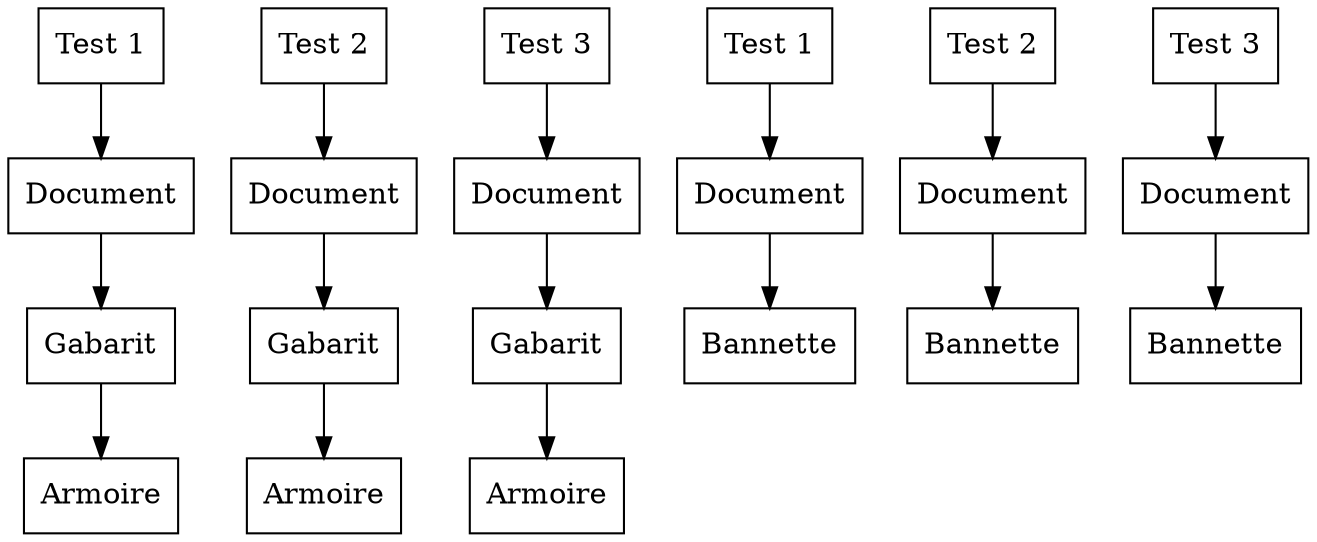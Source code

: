 digraph tests {
    test1_armoire[label="Test 1"; shape="box"];
    test2_armoire[label="Test 2"; shape="box"];
    test3_armoire[label="Test 3"; shape="box"];
    test1_bannette[label="Test 1"; shape="box"];
    test2_bannette[label="Test 2"; shape="box"];
    test3_bannette[label="Test 3"; shape="box"];

    test1_creerdocument_armoire[label="Document"; shape="box"];
    test2_creerdocument_armoire[label="Document"; shape="box"];
    test3_creerdocument_armoire[label="Document"; shape="box"];
    test1_creerdocument_bannette[label="Document"; shape="box"];
    test2_creerdocument_bannette[label="Document"; shape="box"];
    test3_creerdocument_bannette[label="Document"; shape="box"];

    test1_creergabarit_armoire[label="Gabarit"; shape="box"];
    test2_creergabarit_armoire[label="Gabarit"; shape="box"];
    test3_creergabarit_armoire[label="Gabarit"; shape="box"];
    test1_creerbannette[label="Bannette"; shape="box"];
    test2_creerbannette[label="Bannette"; shape="box"];
    test3_creerbannette[label="Bannette"; shape="box"];

    test1_creerarmoire[label="Armoire"; shape="box"];
    test2_creerarmoire[label="Armoire"; shape="box"];
    test3_creerarmoire[label="Armoire"; shape="box"];

    {rank=same; test1_armoire; test2_armoire; test3_armoire; test1_bannette; test2_bannette; test3_bannette}
    {rank=same; test1_creerdocument_armoire; test2_creerdocument_armoire; test3_creerdocument_armoire; test1_creerdocument_bannette; test2_creerdocument_bannette; test3_creerdocument_bannette}
    {rank=same; test1_creergabarit_armoire; test2_creergabarit_armoire; test3_creergabarit_armoire; test1_creerbannette; test2_creerbannette; test3_creerbannette}
    {rank=same; test1_creerarmoire; test2_creerarmoire; test3_creerarmoire}

    test1_armoire -> test1_creerdocument_armoire;
    test2_armoire -> test2_creerdocument_armoire;
    test3_armoire -> test3_creerdocument_armoire;
    test1_bannette -> test1_creerdocument_bannette;
    test2_bannette -> test2_creerdocument_bannette;
    test3_bannette -> test3_creerdocument_bannette;

    test1_creerdocument_armoire -> test1_creergabarit_armoire;
    test2_creerdocument_armoire -> test2_creergabarit_armoire;
    test3_creerdocument_armoire -> test3_creergabarit_armoire;
    test1_creerdocument_bannette -> test1_creerbannette;
    test2_creerdocument_bannette -> test2_creerbannette;
    test3_creerdocument_bannette -> test3_creerbannette;

    test1_creergabarit_armoire -> test1_creerarmoire;
    test2_creergabarit_armoire -> test2_creerarmoire;
    test3_creergabarit_armoire -> test3_creerarmoire;
}
